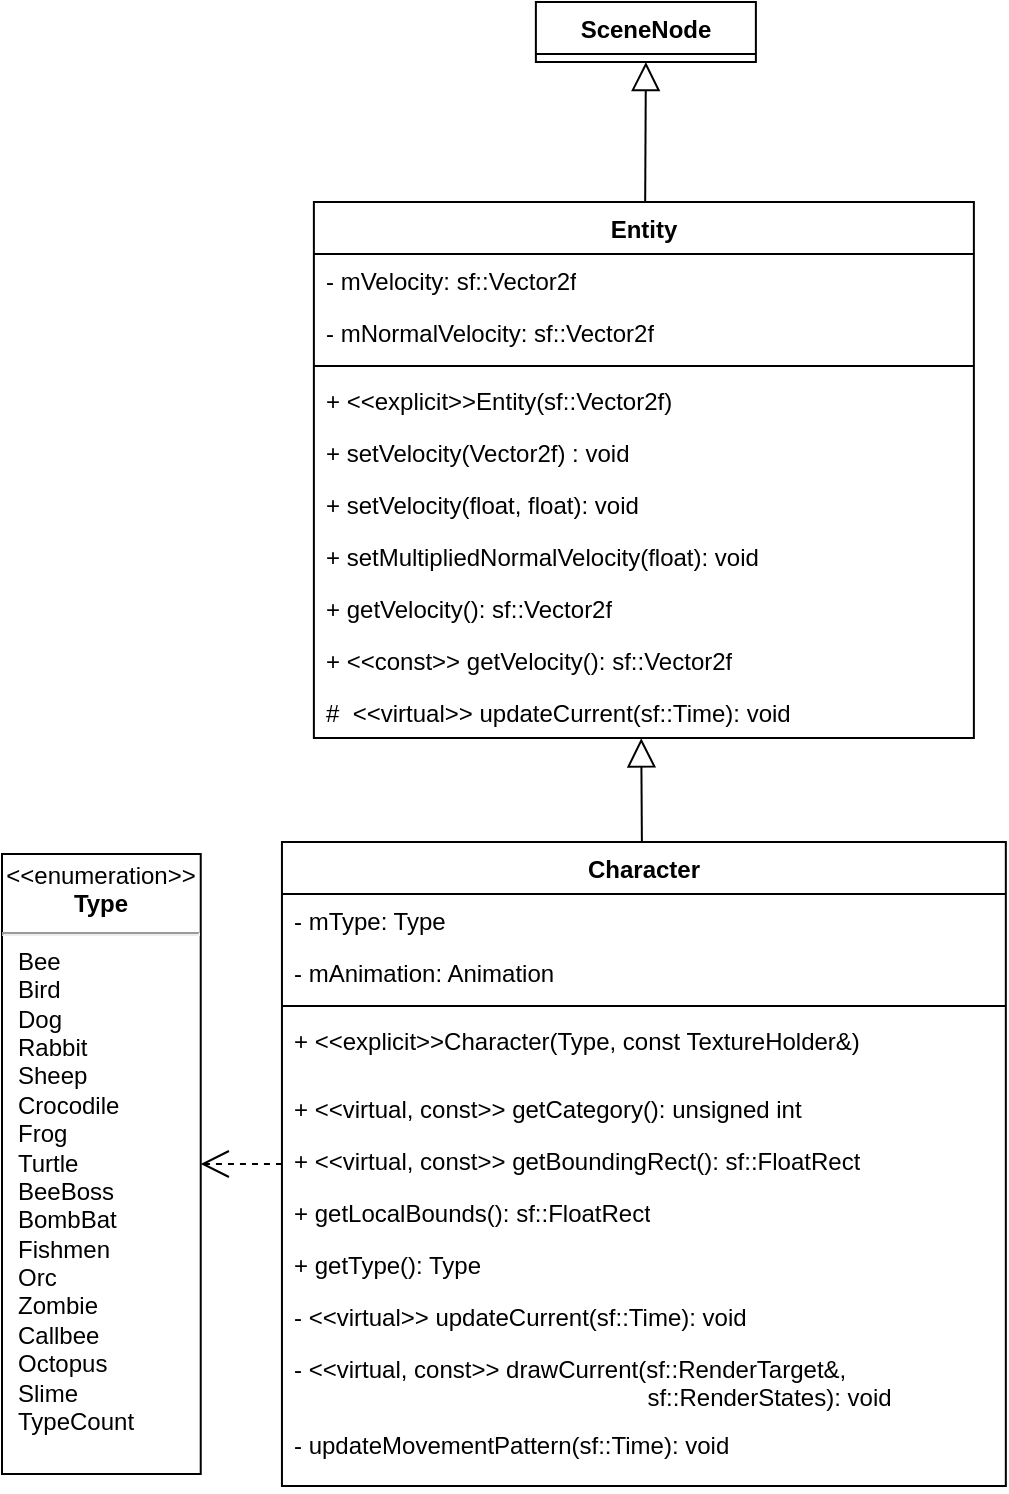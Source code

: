 <mxfile>
    <diagram id="fpd9Fu31cau4rlFF5W6Y" name="Page-1">
        <mxGraphModel dx="1885" dy="2722" grid="1" gridSize="10" guides="1" tooltips="1" connect="1" arrows="1" fold="1" page="1" pageScale="1" pageWidth="850" pageHeight="1100" math="0" shadow="0">
            <root>
                <mxCell id="0"/>
                <mxCell id="1" parent="0"/>
                <mxCell id="64" value="SceneNode" style="swimlane;fontStyle=1;align=center;verticalAlign=top;childLayout=stackLayout;horizontal=1;startSize=26;horizontalStack=0;resizeParent=1;resizeParentMax=0;resizeLast=0;collapsible=1;marginBottom=0;whiteSpace=wrap;html=1;" parent="1" vertex="1" collapsed="1">
                    <mxGeometry x="-409.06" y="-2030" width="110" height="30" as="geometry">
                        <mxRectangle x="170" y="720" width="330" height="34" as="alternateBounds"/>
                    </mxGeometry>
                </mxCell>
                <mxCell id="67" value="" style="line;strokeWidth=1;fillColor=none;align=left;verticalAlign=middle;spacingTop=-1;spacingLeft=3;spacingRight=3;rotatable=0;labelPosition=right;points=[];portConstraint=eastwest;strokeColor=inherit;" parent="64" vertex="1">
                    <mxGeometry y="26" width="330" height="8" as="geometry"/>
                </mxCell>
                <mxCell id="120" style="edgeStyle=none;html=1;entryX=0.5;entryY=1;entryDx=0;entryDy=0;endArrow=block;endFill=0;targetPerimeterSpacing=-1;endSize=12;" parent="1" source="132" target="64" edge="1">
                    <mxGeometry relative="1" as="geometry">
                        <mxPoint x="-354.06" y="-1940" as="sourcePoint"/>
                    </mxGeometry>
                </mxCell>
                <mxCell id="132" value="Entity" style="swimlane;fontStyle=1;align=center;verticalAlign=top;childLayout=stackLayout;horizontal=1;startSize=26;horizontalStack=0;resizeParent=1;resizeParentMax=0;resizeLast=0;collapsible=1;marginBottom=0;whiteSpace=wrap;html=1;" parent="1" vertex="1">
                    <mxGeometry x="-520.06" y="-1930" width="330" height="268" as="geometry"/>
                </mxCell>
                <mxCell id="133" value="- mVelocity: sf::Vector2f" style="text;strokeColor=none;fillColor=none;align=left;verticalAlign=top;spacingLeft=4;spacingRight=4;overflow=hidden;rotatable=0;points=[[0,0.5],[1,0.5]];portConstraint=eastwest;whiteSpace=wrap;html=1;" parent="132" vertex="1">
                    <mxGeometry y="26" width="330" height="26" as="geometry"/>
                </mxCell>
                <mxCell id="134" value="- mNormalVelocity: sf::Vector2f" style="text;strokeColor=none;fillColor=none;align=left;verticalAlign=top;spacingLeft=4;spacingRight=4;overflow=hidden;rotatable=0;points=[[0,0.5],[1,0.5]];portConstraint=eastwest;whiteSpace=wrap;html=1;" parent="132" vertex="1">
                    <mxGeometry y="52" width="330" height="26" as="geometry"/>
                </mxCell>
                <mxCell id="135" value="" style="line;strokeWidth=1;fillColor=none;align=left;verticalAlign=middle;spacingTop=-1;spacingLeft=3;spacingRight=3;rotatable=0;labelPosition=right;points=[];portConstraint=eastwest;strokeColor=inherit;" parent="132" vertex="1">
                    <mxGeometry y="78" width="330" height="8" as="geometry"/>
                </mxCell>
                <mxCell id="136" value="+ &amp;lt;&amp;lt;explicit&amp;gt;&amp;gt;Entity(sf::Vector2f)" style="text;strokeColor=none;fillColor=none;align=left;verticalAlign=top;spacingLeft=4;spacingRight=4;overflow=hidden;rotatable=0;points=[[0,0.5],[1,0.5]];portConstraint=eastwest;whiteSpace=wrap;html=1;" parent="132" vertex="1">
                    <mxGeometry y="86" width="330" height="26" as="geometry"/>
                </mxCell>
                <mxCell id="137" value="+ setVelocity(Vector2f) : void" style="text;strokeColor=none;fillColor=none;align=left;verticalAlign=top;spacingLeft=4;spacingRight=4;overflow=hidden;rotatable=0;points=[[0,0.5],[1,0.5]];portConstraint=eastwest;whiteSpace=wrap;html=1;" parent="132" vertex="1">
                    <mxGeometry y="112" width="330" height="26" as="geometry"/>
                </mxCell>
                <mxCell id="138" value="+ setVelocity(float, float): void" style="text;strokeColor=none;fillColor=none;align=left;verticalAlign=top;spacingLeft=4;spacingRight=4;overflow=hidden;rotatable=0;points=[[0,0.5],[1,0.5]];portConstraint=eastwest;whiteSpace=wrap;html=1;" parent="132" vertex="1">
                    <mxGeometry y="138" width="330" height="26" as="geometry"/>
                </mxCell>
                <mxCell id="139" value="+&amp;nbsp;setMultipliedNormalVelocity(float): void" style="text;strokeColor=none;fillColor=none;align=left;verticalAlign=top;spacingLeft=4;spacingRight=4;overflow=hidden;rotatable=0;points=[[0,0.5],[1,0.5]];portConstraint=eastwest;whiteSpace=wrap;html=1;" parent="132" vertex="1">
                    <mxGeometry y="164" width="330" height="26" as="geometry"/>
                </mxCell>
                <mxCell id="140" value="+ getVelocity(): sf::Vector2f" style="text;strokeColor=none;fillColor=none;align=left;verticalAlign=top;spacingLeft=4;spacingRight=4;overflow=hidden;rotatable=0;points=[[0,0.5],[1,0.5]];portConstraint=eastwest;whiteSpace=wrap;html=1;" parent="132" vertex="1">
                    <mxGeometry y="190" width="330" height="26" as="geometry"/>
                </mxCell>
                <mxCell id="141" value="+ &amp;lt;&amp;lt;const&amp;gt;&amp;gt; getVelocity(): sf::Vector2f" style="text;strokeColor=none;fillColor=none;align=left;verticalAlign=top;spacingLeft=4;spacingRight=4;overflow=hidden;rotatable=0;points=[[0,0.5],[1,0.5]];portConstraint=eastwest;whiteSpace=wrap;html=1;" parent="132" vertex="1">
                    <mxGeometry y="216" width="330" height="26" as="geometry"/>
                </mxCell>
                <mxCell id="142" value="#&amp;nbsp; &amp;lt;&amp;lt;virtual&amp;gt;&amp;gt; updateCurrent(sf::Time): void" style="text;strokeColor=none;fillColor=none;align=left;verticalAlign=top;spacingLeft=4;spacingRight=4;overflow=hidden;rotatable=0;points=[[0,0.5],[1,0.5]];portConstraint=eastwest;whiteSpace=wrap;html=1;" parent="132" vertex="1">
                    <mxGeometry y="242" width="330" height="26" as="geometry"/>
                </mxCell>
                <mxCell id="143" value="Character" style="swimlane;fontStyle=1;align=center;verticalAlign=top;childLayout=stackLayout;horizontal=1;startSize=26;horizontalStack=0;resizeParent=1;resizeParentMax=0;resizeLast=0;collapsible=1;marginBottom=0;whiteSpace=wrap;html=1;" parent="1" vertex="1">
                    <mxGeometry x="-536.025" y="-1610" width="361.94" height="322" as="geometry"/>
                </mxCell>
                <mxCell id="144" value="- mType: Type" style="text;strokeColor=none;fillColor=none;align=left;verticalAlign=top;spacingLeft=4;spacingRight=4;overflow=hidden;rotatable=0;points=[[0,0.5],[1,0.5]];portConstraint=eastwest;whiteSpace=wrap;html=1;" parent="143" vertex="1">
                    <mxGeometry y="26" width="361.94" height="26" as="geometry"/>
                </mxCell>
                <mxCell id="145" value="- mAnimation: Animation" style="text;strokeColor=none;fillColor=none;align=left;verticalAlign=top;spacingLeft=4;spacingRight=4;overflow=hidden;rotatable=0;points=[[0,0.5],[1,0.5]];portConstraint=eastwest;whiteSpace=wrap;html=1;" parent="143" vertex="1">
                    <mxGeometry y="52" width="361.94" height="26" as="geometry"/>
                </mxCell>
                <mxCell id="146" value="" style="line;strokeWidth=1;fillColor=none;align=left;verticalAlign=middle;spacingTop=-1;spacingLeft=3;spacingRight=3;rotatable=0;labelPosition=right;points=[];portConstraint=eastwest;strokeColor=inherit;" parent="143" vertex="1">
                    <mxGeometry y="78" width="361.94" height="8" as="geometry"/>
                </mxCell>
                <mxCell id="147" value="+ &amp;lt;&amp;lt;explicit&amp;gt;&amp;gt;Character(Type, const TextureHolder&amp;amp;)" style="text;strokeColor=none;fillColor=none;align=left;verticalAlign=top;spacingLeft=4;spacingRight=4;overflow=hidden;rotatable=0;points=[[0,0.5],[1,0.5]];portConstraint=eastwest;whiteSpace=wrap;html=1;" parent="143" vertex="1">
                    <mxGeometry y="86" width="361.94" height="34" as="geometry"/>
                </mxCell>
                <mxCell id="148" value="+ &amp;lt;&amp;lt;virtual, const&amp;gt;&amp;gt; getCategory(): unsigned int" style="text;strokeColor=none;fillColor=none;align=left;verticalAlign=top;spacingLeft=4;spacingRight=4;overflow=hidden;rotatable=0;points=[[0,0.5],[1,0.5]];portConstraint=eastwest;whiteSpace=wrap;html=1;" parent="143" vertex="1">
                    <mxGeometry y="120" width="361.94" height="26" as="geometry"/>
                </mxCell>
                <mxCell id="149" value="+ &amp;lt;&amp;lt;virtual, const&amp;gt;&amp;gt; getBoundingRect(): sf::FloatRect" style="text;strokeColor=none;fillColor=none;align=left;verticalAlign=top;spacingLeft=4;spacingRight=4;overflow=hidden;rotatable=0;points=[[0,0.5],[1,0.5]];portConstraint=eastwest;whiteSpace=wrap;html=1;" parent="143" vertex="1">
                    <mxGeometry y="146" width="361.94" height="26" as="geometry"/>
                </mxCell>
                <mxCell id="150" value="+ getLocalBounds(): sf::FloatRect" style="text;strokeColor=none;fillColor=none;align=left;verticalAlign=top;spacingLeft=4;spacingRight=4;overflow=hidden;rotatable=0;points=[[0,0.5],[1,0.5]];portConstraint=eastwest;whiteSpace=wrap;html=1;" parent="143" vertex="1">
                    <mxGeometry y="172" width="361.94" height="26" as="geometry"/>
                </mxCell>
                <mxCell id="151" value="+ getType(): Type" style="text;strokeColor=none;fillColor=none;align=left;verticalAlign=top;spacingLeft=4;spacingRight=4;overflow=hidden;rotatable=0;points=[[0,0.5],[1,0.5]];portConstraint=eastwest;whiteSpace=wrap;html=1;" parent="143" vertex="1">
                    <mxGeometry y="198" width="361.94" height="26" as="geometry"/>
                </mxCell>
                <mxCell id="152" value="- &amp;lt;&amp;lt;virtual&amp;gt;&amp;gt; updateCurrent(sf::Time): void" style="text;strokeColor=none;fillColor=none;align=left;verticalAlign=top;spacingLeft=4;spacingRight=4;overflow=hidden;rotatable=0;points=[[0,0.5],[1,0.5]];portConstraint=eastwest;whiteSpace=wrap;html=1;" parent="143" vertex="1">
                    <mxGeometry y="224" width="361.94" height="26" as="geometry"/>
                </mxCell>
                <mxCell id="153" value="- &amp;lt;&amp;lt;virtual, const&amp;gt;&amp;gt; drawCurrent(sf::RenderTarget&amp;amp;, &lt;br&gt;&lt;span style=&quot;white-space: pre;&quot;&gt;&#9;&lt;/span&gt;&lt;span style=&quot;white-space: pre;&quot;&gt;&#9;&lt;/span&gt;&lt;span style=&quot;white-space: pre;&quot;&gt;&#9;&lt;/span&gt;&lt;span style=&quot;white-space: pre;&quot;&gt;&#9;&lt;span style=&quot;white-space: pre;&quot;&gt;&#9;&lt;span style=&quot;white-space: pre;&quot;&gt;&#9;&lt;/span&gt; &lt;/span&gt; &lt;/span&gt;&amp;nbsp; &amp;nbsp;sf::RenderStates): void" style="text;strokeColor=none;fillColor=none;align=left;verticalAlign=top;spacingLeft=4;spacingRight=4;overflow=hidden;rotatable=0;points=[[0,0.5],[1,0.5]];portConstraint=eastwest;whiteSpace=wrap;html=1;" parent="143" vertex="1">
                    <mxGeometry y="250" width="361.94" height="38" as="geometry"/>
                </mxCell>
                <mxCell id="154" value="- updateMovementPattern(sf::Time): void" style="text;strokeColor=none;fillColor=none;align=left;verticalAlign=top;spacingLeft=4;spacingRight=4;overflow=hidden;rotatable=0;points=[[0,0.5],[1,0.5]];portConstraint=eastwest;whiteSpace=wrap;html=1;" parent="143" vertex="1">
                    <mxGeometry y="288" width="361.94" height="34" as="geometry"/>
                </mxCell>
                <mxCell id="155" value="&lt;p style=&quot;margin:0px;margin-top:4px;text-align:center;&quot;&gt;&amp;lt;&amp;lt;enumeration&amp;gt;&amp;gt;&lt;br&gt;&lt;b&gt;Type&lt;/b&gt;&lt;/p&gt;&lt;hr&gt;&lt;p style=&quot;margin:0px;margin-left:8px;text-align:left;&quot;&gt;Bee&lt;/p&gt;&lt;p style=&quot;margin:0px;margin-left:8px;text-align:left;&quot;&gt;Bird&lt;/p&gt;&lt;p style=&quot;margin:0px;margin-left:8px;text-align:left;&quot;&gt;Dog&lt;/p&gt;&lt;p style=&quot;margin:0px;margin-left:8px;text-align:left;&quot;&gt;Rabbit&lt;/p&gt;&lt;p style=&quot;margin:0px;margin-left:8px;text-align:left;&quot;&gt;Sheep&lt;/p&gt;&lt;p style=&quot;margin:0px;margin-left:8px;text-align:left;&quot;&gt;Crocodile&lt;/p&gt;&lt;p style=&quot;margin:0px;margin-left:8px;text-align:left;&quot;&gt;Frog&lt;/p&gt;&lt;p style=&quot;margin:0px;margin-left:8px;text-align:left;&quot;&gt;Turtle&lt;/p&gt;&lt;p style=&quot;border-color: var(--border-color); margin: 0px 0px 0px 8px; text-align: left;&quot;&gt;BeeBoss&lt;/p&gt;&lt;p style=&quot;border-color: var(--border-color); margin: 0px 0px 0px 8px; text-align: left;&quot;&gt;BombBat&lt;/p&gt;&lt;p style=&quot;border-color: var(--border-color); margin: 0px 0px 0px 8px; text-align: left;&quot;&gt;Fishmen&lt;/p&gt;&lt;p style=&quot;border-color: var(--border-color); margin: 0px 0px 0px 8px; text-align: left;&quot;&gt;Orc&lt;/p&gt;&lt;p style=&quot;border-color: var(--border-color); margin: 0px 0px 0px 8px; text-align: left;&quot;&gt;Zombie&lt;/p&gt;&lt;p style=&quot;border-color: var(--border-color); margin: 0px 0px 0px 8px; text-align: left;&quot;&gt;Callbee&lt;br style=&quot;border-color: var(--border-color);&quot;&gt;&lt;/p&gt;&lt;p style=&quot;border-color: var(--border-color); margin: 0px 0px 0px 8px; text-align: left;&quot;&gt;Octopus&lt;/p&gt;&lt;p style=&quot;border-color: var(--border-color); margin: 0px 0px 0px 8px; text-align: left;&quot;&gt;Slime&lt;/p&gt;&lt;p style=&quot;border-color: var(--border-color); margin: 0px 0px 0px 8px; text-align: left;&quot;&gt;TypeCount&lt;/p&gt;" style="shape=rect;html=1;overflow=fill;whiteSpace=wrap;" parent="1" vertex="1">
                    <mxGeometry x="-676" y="-1604" width="99.36" height="310" as="geometry"/>
                </mxCell>
                <mxCell id="156" value="" style="endArrow=open;endSize=12;dashed=1;html=1;rounded=0;" parent="1" source="143" target="155" edge="1">
                    <mxGeometry width="160" relative="1" as="geometry">
                        <mxPoint x="-747.94" y="-1466" as="sourcePoint"/>
                        <mxPoint x="-587.94" y="-1466" as="targetPoint"/>
                    </mxGeometry>
                </mxCell>
                <mxCell id="157" style="rounded=0;orthogonalLoop=1;jettySize=auto;html=1;entryX=0.496;entryY=1.006;entryDx=0;entryDy=0;entryPerimeter=0;endArrow=block;endFill=0;endSize=12;" parent="1" source="143" target="142" edge="1">
                    <mxGeometry relative="1" as="geometry"/>
                </mxCell>
            </root>
        </mxGraphModel>
    </diagram>
</mxfile>
